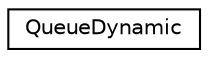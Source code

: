 digraph G
{
  edge [fontname="Helvetica",fontsize="10",labelfontname="Helvetica",labelfontsize="10"];
  node [fontname="Helvetica",fontsize="10",shape=record];
  rankdir="LR";
  Node1 [label="QueueDynamic",height=0.2,width=0.4,color="black", fillcolor="white", style="filled",URL="$db/d89/classQueueDynamic.html"];
}
